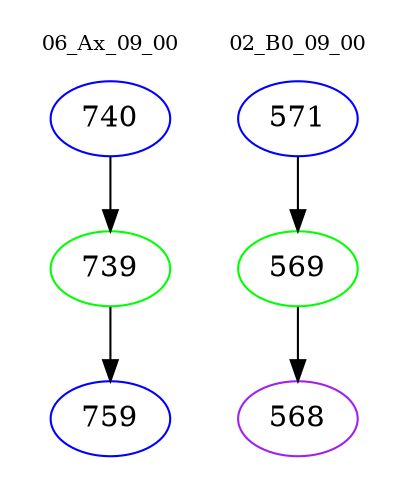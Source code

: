 digraph{
subgraph cluster_0 {
color = white
label = "06_Ax_09_00";
fontsize=10;
T0_740 [label="740", color="blue"]
T0_740 -> T0_739 [color="black"]
T0_739 [label="739", color="green"]
T0_739 -> T0_759 [color="black"]
T0_759 [label="759", color="blue"]
}
subgraph cluster_1 {
color = white
label = "02_B0_09_00";
fontsize=10;
T1_571 [label="571", color="blue"]
T1_571 -> T1_569 [color="black"]
T1_569 [label="569", color="green"]
T1_569 -> T1_568 [color="black"]
T1_568 [label="568", color="purple"]
}
}
